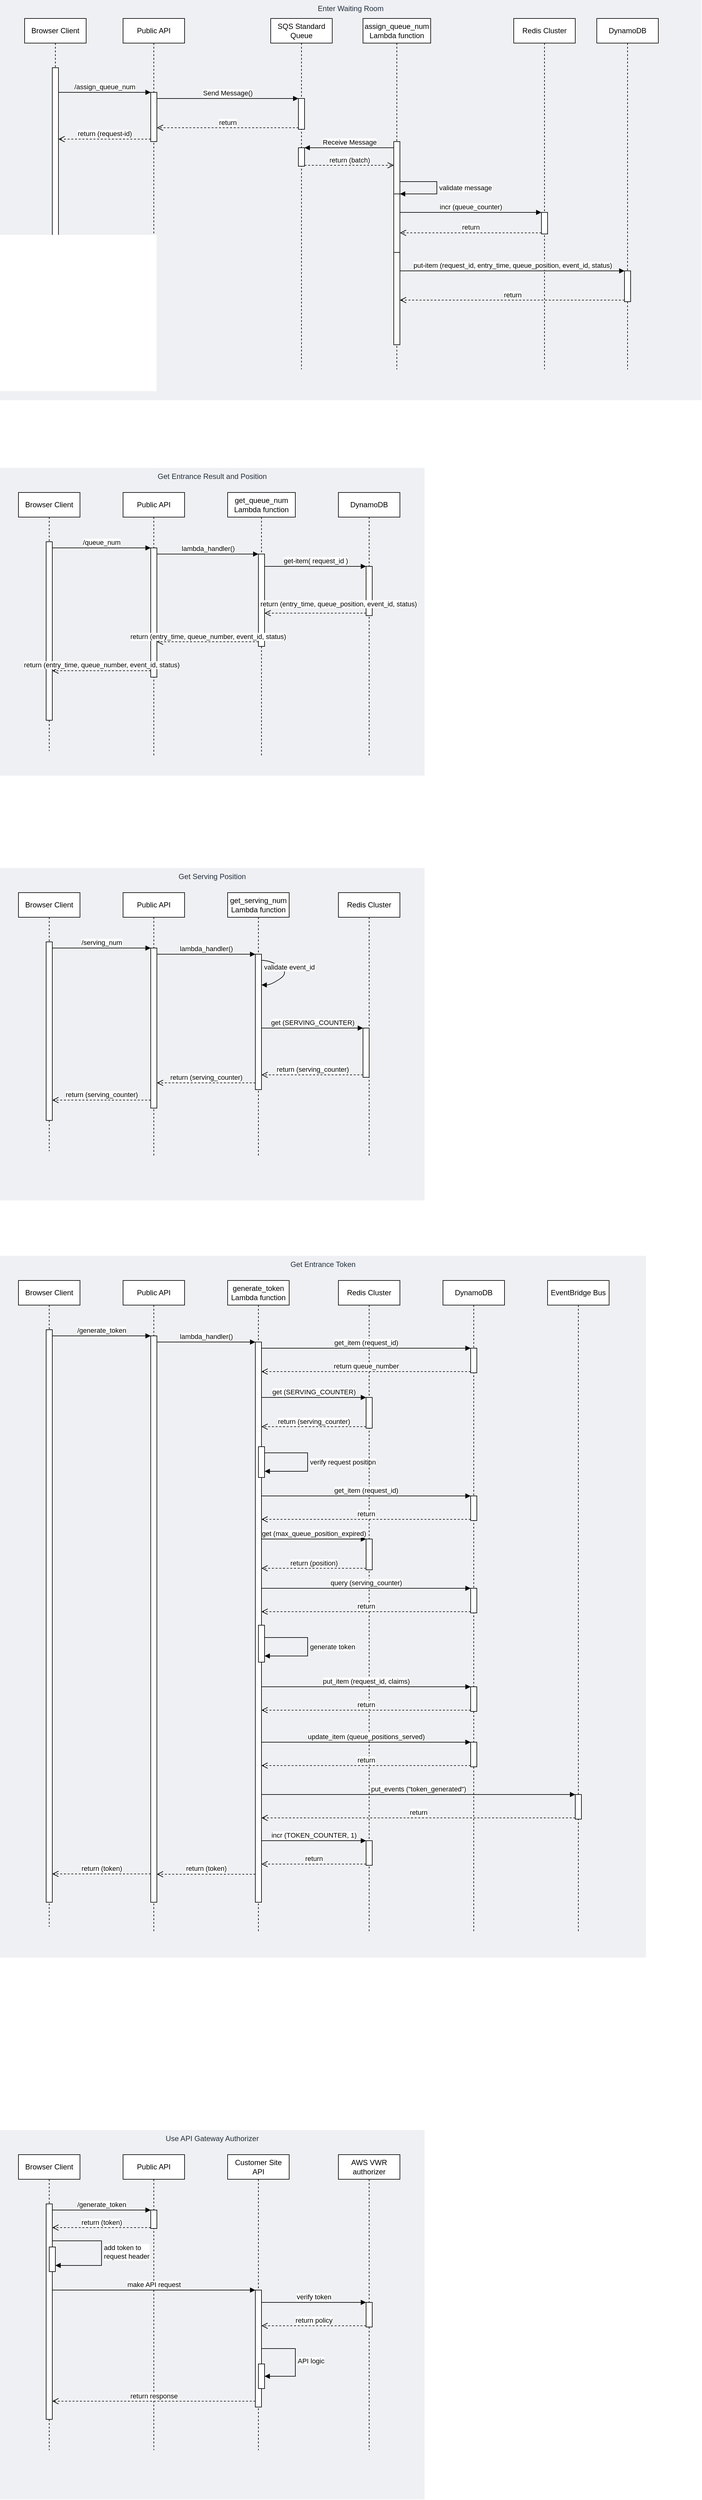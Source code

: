 <mxfile version="20.2.3" type="device"><diagram id="R5-ctAW1UdXHWbgoOjP0" name="Page-1"><mxGraphModel dx="1294" dy="814" grid="1" gridSize="10" guides="1" tooltips="1" connect="1" arrows="1" fold="1" page="1" pageScale="1" pageWidth="1100" pageHeight="850" math="0" shadow="0"><root><mxCell id="0"/><mxCell id="1" parent="0"/><mxCell id="pBiVOFSBVAib28ucBLMt-1" value="Enter Waiting Room" style="fillColor=#EFF0F3;strokeColor=none;dashed=0;verticalAlign=top;fontStyle=0;fontColor=#232F3D;" parent="1" vertex="1"><mxGeometry x="80" y="40" width="1140" height="650" as="geometry"/></mxCell><mxCell id="pBiVOFSBVAib28ucBLMt-2" value="Browser Client" style="shape=umlLifeline;perimeter=lifelinePerimeter;whiteSpace=wrap;html=1;container=1;collapsible=0;recursiveResize=0;outlineConnect=0;" parent="1" vertex="1"><mxGeometry x="120" y="70" width="100" height="580" as="geometry"/></mxCell><mxCell id="pBiVOFSBVAib28ucBLMt-6" value="" style="html=1;points=[];perimeter=orthogonalPerimeter;" parent="pBiVOFSBVAib28ucBLMt-2" vertex="1"><mxGeometry x="45" y="80" width="10" height="290" as="geometry"/></mxCell><mxCell id="pBiVOFSBVAib28ucBLMt-3" value="Public API" style="shape=umlLifeline;perimeter=lifelinePerimeter;whiteSpace=wrap;html=1;container=1;collapsible=0;recursiveResize=0;outlineConnect=0;" parent="1" vertex="1"><mxGeometry x="280" y="70" width="100" height="570" as="geometry"/></mxCell><mxCell id="pBiVOFSBVAib28ucBLMt-4" value="SQS Standard Queue" style="shape=umlLifeline;perimeter=lifelinePerimeter;whiteSpace=wrap;html=1;container=1;collapsible=0;recursiveResize=0;outlineConnect=0;" parent="1" vertex="1"><mxGeometry x="520" y="70" width="100" height="570" as="geometry"/></mxCell><mxCell id="pBiVOFSBVAib28ucBLMt-14" value="" style="html=1;points=[];perimeter=orthogonalPerimeter;" parent="pBiVOFSBVAib28ucBLMt-4" vertex="1"><mxGeometry x="45" y="130" width="10" height="50" as="geometry"/></mxCell><mxCell id="pBiVOFSBVAib28ucBLMt-17" value="" style="html=1;points=[];perimeter=orthogonalPerimeter;" parent="pBiVOFSBVAib28ucBLMt-4" vertex="1"><mxGeometry x="45" y="210" width="10" height="30" as="geometry"/></mxCell><mxCell id="pBiVOFSBVAib28ucBLMt-5" value="assign_queue_num Lambda function" style="shape=umlLifeline;perimeter=lifelinePerimeter;whiteSpace=wrap;html=1;container=1;collapsible=0;recursiveResize=0;outlineConnect=0;" parent="1" vertex="1"><mxGeometry x="670" y="70" width="110" height="570" as="geometry"/></mxCell><mxCell id="pBiVOFSBVAib28ucBLMt-20" value="" style="html=1;points=[];perimeter=orthogonalPerimeter;" parent="pBiVOFSBVAib28ucBLMt-5" vertex="1"><mxGeometry x="50" y="200" width="10" height="330" as="geometry"/></mxCell><mxCell id="pBiVOFSBVAib28ucBLMt-22" value="" style="html=1;points=[];perimeter=orthogonalPerimeter;" parent="pBiVOFSBVAib28ucBLMt-5" vertex="1"><mxGeometry x="50" y="285" width="10" height="95" as="geometry"/></mxCell><mxCell id="pBiVOFSBVAib28ucBLMt-23" value="validate message" style="edgeStyle=orthogonalEdgeStyle;html=1;align=left;spacingLeft=2;endArrow=block;rounded=0;entryX=1;entryY=0;" parent="pBiVOFSBVAib28ucBLMt-5" source="pBiVOFSBVAib28ucBLMt-20" target="pBiVOFSBVAib28ucBLMt-22" edge="1"><mxGeometry relative="1" as="geometry"><mxPoint x="85" y="265" as="sourcePoint"/><Array as="points"><mxPoint x="120" y="265"/><mxPoint x="120" y="285"/></Array></mxGeometry></mxCell><mxCell id="pBiVOFSBVAib28ucBLMt-8" value="" style="html=1;points=[];perimeter=orthogonalPerimeter;" parent="1" vertex="1"><mxGeometry x="325" y="190" width="10" height="80" as="geometry"/></mxCell><mxCell id="pBiVOFSBVAib28ucBLMt-9" value="/assign_queue_num" style="html=1;verticalAlign=bottom;endArrow=block;entryX=0;entryY=0;" parent="1" source="pBiVOFSBVAib28ucBLMt-6" target="pBiVOFSBVAib28ucBLMt-8" edge="1"><mxGeometry relative="1" as="geometry"><mxPoint x="250" y="180" as="sourcePoint"/></mxGeometry></mxCell><mxCell id="pBiVOFSBVAib28ucBLMt-10" value="return (request-id)" style="html=1;verticalAlign=bottom;endArrow=open;dashed=1;endSize=8;exitX=0;exitY=0.95;" parent="1" source="pBiVOFSBVAib28ucBLMt-8" target="pBiVOFSBVAib28ucBLMt-6" edge="1"><mxGeometry relative="1" as="geometry"><mxPoint x="190" y="266" as="targetPoint"/></mxGeometry></mxCell><mxCell id="pBiVOFSBVAib28ucBLMt-15" value="Send Message()" style="html=1;verticalAlign=bottom;endArrow=block;entryX=0;entryY=0;" parent="1" source="pBiVOFSBVAib28ucBLMt-8" target="pBiVOFSBVAib28ucBLMt-14" edge="1"><mxGeometry relative="1" as="geometry"><mxPoint x="410" y="200" as="sourcePoint"/></mxGeometry></mxCell><mxCell id="pBiVOFSBVAib28ucBLMt-16" value="return" style="html=1;verticalAlign=bottom;endArrow=open;dashed=1;endSize=8;exitX=0;exitY=0.95;" parent="1" source="pBiVOFSBVAib28ucBLMt-14" target="pBiVOFSBVAib28ucBLMt-8" edge="1"><mxGeometry relative="1" as="geometry"><mxPoint x="410" y="276" as="targetPoint"/></mxGeometry></mxCell><mxCell id="pBiVOFSBVAib28ucBLMt-18" value="Receive Message" style="html=1;verticalAlign=bottom;endArrow=block;entryX=1;entryY=0;" parent="1" source="pBiVOFSBVAib28ucBLMt-20" target="pBiVOFSBVAib28ucBLMt-17" edge="1"><mxGeometry relative="1" as="geometry"><mxPoint x="700" y="280" as="sourcePoint"/></mxGeometry></mxCell><mxCell id="pBiVOFSBVAib28ucBLMt-19" value="return (batch)" style="html=1;verticalAlign=bottom;endArrow=open;dashed=1;endSize=8;exitX=1;exitY=0.95;" parent="1" source="pBiVOFSBVAib28ucBLMt-17" target="pBiVOFSBVAib28ucBLMt-20" edge="1"><mxGeometry relative="1" as="geometry"><mxPoint x="700" y="337" as="targetPoint"/></mxGeometry></mxCell><mxCell id="pBiVOFSBVAib28ucBLMt-21" value="Redis Cluster" style="shape=umlLifeline;perimeter=lifelinePerimeter;whiteSpace=wrap;html=1;container=1;collapsible=0;recursiveResize=0;outlineConnect=0;" parent="1" vertex="1"><mxGeometry x="915" y="70" width="100" height="570" as="geometry"/></mxCell><mxCell id="pBiVOFSBVAib28ucBLMt-25" value="" style="html=1;points=[];perimeter=orthogonalPerimeter;" parent="pBiVOFSBVAib28ucBLMt-21" vertex="1"><mxGeometry x="45" y="315" width="10" height="35" as="geometry"/></mxCell><mxCell id="pBiVOFSBVAib28ucBLMt-26" value="incr (queue_counter)" style="html=1;verticalAlign=bottom;endArrow=block;entryX=0;entryY=0;" parent="1" source="pBiVOFSBVAib28ucBLMt-22" target="pBiVOFSBVAib28ucBLMt-25" edge="1"><mxGeometry relative="1" as="geometry"><mxPoint x="830" y="385" as="sourcePoint"/></mxGeometry></mxCell><mxCell id="pBiVOFSBVAib28ucBLMt-27" value="return" style="html=1;verticalAlign=bottom;endArrow=open;dashed=1;endSize=8;exitX=0;exitY=0.95;" parent="1" source="pBiVOFSBVAib28ucBLMt-25" target="pBiVOFSBVAib28ucBLMt-22" edge="1"><mxGeometry relative="1" as="geometry"><mxPoint x="830" y="461" as="targetPoint"/></mxGeometry></mxCell><mxCell id="pBiVOFSBVAib28ucBLMt-30" value="put-item (request_id, entry_time, queue_position, event_id, status)" style="html=1;verticalAlign=bottom;endArrow=block;entryX=0;entryY=0;" parent="1" source="pBiVOFSBVAib28ucBLMt-20" target="pBiVOFSBVAib28ucBLMt-29" edge="1"><mxGeometry relative="1" as="geometry"><mxPoint x="830" y="480" as="sourcePoint"/></mxGeometry></mxCell><mxCell id="pBiVOFSBVAib28ucBLMt-31" value="return" style="html=1;verticalAlign=bottom;endArrow=open;dashed=1;endSize=8;exitX=0;exitY=0.95;" parent="1" source="pBiVOFSBVAib28ucBLMt-29" target="pBiVOFSBVAib28ucBLMt-20" edge="1"><mxGeometry relative="1" as="geometry"><mxPoint x="830" y="556" as="targetPoint"/></mxGeometry></mxCell><mxCell id="pBiVOFSBVAib28ucBLMt-32" value="Get Entrance Result and Position" style="fillColor=#EFF0F3;strokeColor=none;dashed=0;verticalAlign=top;fontStyle=0;fontColor=#232F3D;" parent="1" vertex="1"><mxGeometry x="80" y="800" width="690" height="500" as="geometry"/></mxCell><mxCell id="pBiVOFSBVAib28ucBLMt-33" value="Browser Client" style="shape=umlLifeline;perimeter=lifelinePerimeter;whiteSpace=wrap;html=1;container=1;collapsible=0;recursiveResize=0;outlineConnect=0;" parent="1" vertex="1"><mxGeometry x="110" y="840" width="100" height="420" as="geometry"/></mxCell><mxCell id="pBiVOFSBVAib28ucBLMt-34" value="" style="html=1;points=[];perimeter=orthogonalPerimeter;" parent="pBiVOFSBVAib28ucBLMt-33" vertex="1"><mxGeometry x="45" y="80" width="10" height="290" as="geometry"/></mxCell><mxCell id="pBiVOFSBVAib28ucBLMt-37" value="Public API" style="shape=umlLifeline;perimeter=lifelinePerimeter;whiteSpace=wrap;html=1;container=1;collapsible=0;recursiveResize=0;outlineConnect=0;" parent="1" vertex="1"><mxGeometry x="280" y="840" width="100" height="430" as="geometry"/></mxCell><mxCell id="pBiVOFSBVAib28ucBLMt-45" value="" style="html=1;points=[];perimeter=orthogonalPerimeter;" parent="pBiVOFSBVAib28ucBLMt-37" vertex="1"><mxGeometry x="45" y="90" width="10" height="210" as="geometry"/></mxCell><mxCell id="pBiVOFSBVAib28ucBLMt-38" value="get_queue_num Lambda function" style="shape=umlLifeline;perimeter=lifelinePerimeter;whiteSpace=wrap;html=1;container=1;collapsible=0;recursiveResize=0;outlineConnect=0;" parent="1" vertex="1"><mxGeometry x="450" y="840" width="110" height="430" as="geometry"/></mxCell><mxCell id="pBiVOFSBVAib28ucBLMt-48" value="" style="html=1;points=[];perimeter=orthogonalPerimeter;" parent="pBiVOFSBVAib28ucBLMt-38" vertex="1"><mxGeometry x="50" y="100" width="10" height="150" as="geometry"/></mxCell><mxCell id="pBiVOFSBVAib28ucBLMt-42" value="DynamoDB" style="shape=umlLifeline;perimeter=lifelinePerimeter;whiteSpace=wrap;html=1;container=1;collapsible=0;recursiveResize=0;outlineConnect=0;" parent="1" vertex="1"><mxGeometry x="630" y="840" width="100" height="430" as="geometry"/></mxCell><mxCell id="pBiVOFSBVAib28ucBLMt-51" value="" style="html=1;points=[];perimeter=orthogonalPerimeter;" parent="pBiVOFSBVAib28ucBLMt-42" vertex="1"><mxGeometry x="45" y="120" width="10" height="80" as="geometry"/></mxCell><mxCell id="pBiVOFSBVAib28ucBLMt-46" value="/queue_num" style="html=1;verticalAlign=bottom;endArrow=block;entryX=0;entryY=0;" parent="1" source="pBiVOFSBVAib28ucBLMt-34" target="pBiVOFSBVAib28ucBLMt-45" edge="1"><mxGeometry relative="1" as="geometry"><mxPoint x="220" y="930" as="sourcePoint"/></mxGeometry></mxCell><mxCell id="pBiVOFSBVAib28ucBLMt-47" value="return&amp;nbsp;(entry_time, queue_number, event_id, status)" style="html=1;verticalAlign=bottom;endArrow=open;dashed=1;endSize=8;exitX=0;exitY=0.95;" parent="1" source="pBiVOFSBVAib28ucBLMt-45" target="pBiVOFSBVAib28ucBLMt-34" edge="1"><mxGeometry relative="1" as="geometry"><mxPoint x="220" y="1006" as="targetPoint"/></mxGeometry></mxCell><mxCell id="pBiVOFSBVAib28ucBLMt-49" value="lambda_handler()" style="html=1;verticalAlign=bottom;endArrow=block;entryX=0;entryY=0;" parent="1" source="pBiVOFSBVAib28ucBLMt-45" target="pBiVOFSBVAib28ucBLMt-48" edge="1"><mxGeometry relative="1" as="geometry"><mxPoint x="370" y="940" as="sourcePoint"/></mxGeometry></mxCell><mxCell id="pBiVOFSBVAib28ucBLMt-50" value="return&amp;nbsp;(entry_time, queue_number, event_id, status)" style="html=1;verticalAlign=bottom;endArrow=open;dashed=1;endSize=8;exitX=0;exitY=0.95;" parent="1" source="pBiVOFSBVAib28ucBLMt-48" target="pBiVOFSBVAib28ucBLMt-45" edge="1"><mxGeometry relative="1" as="geometry"><mxPoint x="370" y="1016" as="targetPoint"/></mxGeometry></mxCell><mxCell id="pBiVOFSBVAib28ucBLMt-52" value="get-item( request_id )" style="html=1;verticalAlign=bottom;endArrow=block;entryX=0;entryY=0;" parent="1" source="pBiVOFSBVAib28ucBLMt-48" target="pBiVOFSBVAib28ucBLMt-51" edge="1"><mxGeometry relative="1" as="geometry"><mxPoint x="570" y="970" as="sourcePoint"/></mxGeometry></mxCell><mxCell id="pBiVOFSBVAib28ucBLMt-53" value="return&amp;nbsp;(entry_time, queue_position, event_id, status)" style="html=1;verticalAlign=bottom;endArrow=open;dashed=1;endSize=8;exitX=0;exitY=0.95;" parent="1" source="pBiVOFSBVAib28ucBLMt-51" target="pBiVOFSBVAib28ucBLMt-48" edge="1"><mxGeometry x="-0.455" y="-6" relative="1" as="geometry"><mxPoint x="570" y="1046" as="targetPoint"/><mxPoint as="offset"/></mxGeometry></mxCell><mxCell id="pBiVOFSBVAib28ucBLMt-55" value="Get Serving Position" style="fillColor=#EFF0F3;strokeColor=none;dashed=0;verticalAlign=top;fontStyle=0;fontColor=#232F3D;" parent="1" vertex="1"><mxGeometry x="80" y="1450" width="690" height="540" as="geometry"/></mxCell><mxCell id="pBiVOFSBVAib28ucBLMt-56" value="Browser Client" style="shape=umlLifeline;perimeter=lifelinePerimeter;whiteSpace=wrap;html=1;container=1;collapsible=0;recursiveResize=0;outlineConnect=0;" parent="1" vertex="1"><mxGeometry x="110" y="1490" width="100" height="420" as="geometry"/></mxCell><mxCell id="pBiVOFSBVAib28ucBLMt-57" value="" style="html=1;points=[];perimeter=orthogonalPerimeter;" parent="pBiVOFSBVAib28ucBLMt-56" vertex="1"><mxGeometry x="45" y="80" width="10" height="290" as="geometry"/></mxCell><mxCell id="pBiVOFSBVAib28ucBLMt-58" value="Public API" style="shape=umlLifeline;perimeter=lifelinePerimeter;whiteSpace=wrap;html=1;container=1;collapsible=0;recursiveResize=0;outlineConnect=0;" parent="1" vertex="1"><mxGeometry x="280" y="1490" width="100" height="430" as="geometry"/></mxCell><mxCell id="pBiVOFSBVAib28ucBLMt-59" value="" style="html=1;points=[];perimeter=orthogonalPerimeter;" parent="pBiVOFSBVAib28ucBLMt-58" vertex="1"><mxGeometry x="45" y="90" width="10" height="260" as="geometry"/></mxCell><mxCell id="pBiVOFSBVAib28ucBLMt-60" value="get_serving_num Lambda function" style="shape=umlLifeline;perimeter=lifelinePerimeter;whiteSpace=wrap;html=1;container=1;collapsible=0;recursiveResize=0;outlineConnect=0;" parent="1" vertex="1"><mxGeometry x="450" y="1490" width="100" height="430" as="geometry"/></mxCell><mxCell id="pBiVOFSBVAib28ucBLMt-61" value="" style="html=1;points=[];perimeter=orthogonalPerimeter;" parent="pBiVOFSBVAib28ucBLMt-60" vertex="1"><mxGeometry x="45" y="100" width="10" height="220" as="geometry"/></mxCell><mxCell id="xHPgGBAiH33ubWrE6ObQ-4" value="validate event_id" style="html=1;verticalAlign=bottom;endArrow=block;curved=1;" edge="1" parent="pBiVOFSBVAib28ucBLMt-60" source="pBiVOFSBVAib28ucBLMt-61" target="pBiVOFSBVAib28ucBLMt-61"><mxGeometry relative="1" as="geometry"><mxPoint x="60" y="120.0" as="sourcePoint"/><mxPoint x="220" y="120.0" as="targetPoint"/><Array as="points"><mxPoint x="70" y="110"/><mxPoint x="100" y="130"/><mxPoint x="70" y="150"/></Array></mxGeometry></mxCell><mxCell id="pBiVOFSBVAib28ucBLMt-62" value="Redis Cluster" style="shape=umlLifeline;perimeter=lifelinePerimeter;whiteSpace=wrap;html=1;container=1;collapsible=0;recursiveResize=0;outlineConnect=0;" parent="1" vertex="1"><mxGeometry x="630" y="1490" width="100" height="430" as="geometry"/></mxCell><mxCell id="pBiVOFSBVAib28ucBLMt-63" value="" style="html=1;points=[];perimeter=orthogonalPerimeter;" parent="pBiVOFSBVAib28ucBLMt-62" vertex="1"><mxGeometry x="40" y="220" width="10" height="80" as="geometry"/></mxCell><mxCell id="pBiVOFSBVAib28ucBLMt-64" value="/serving_num" style="html=1;verticalAlign=bottom;endArrow=block;entryX=0;entryY=0;" parent="1" source="pBiVOFSBVAib28ucBLMt-57" target="pBiVOFSBVAib28ucBLMt-59" edge="1"><mxGeometry relative="1" as="geometry"><mxPoint x="220" y="1580" as="sourcePoint"/></mxGeometry></mxCell><mxCell id="pBiVOFSBVAib28ucBLMt-65" value="return (serving_counter)" style="html=1;verticalAlign=bottom;endArrow=open;dashed=1;endSize=8;exitX=0;exitY=0.95;" parent="1" source="pBiVOFSBVAib28ucBLMt-59" target="pBiVOFSBVAib28ucBLMt-57" edge="1"><mxGeometry relative="1" as="geometry"><mxPoint x="220" y="1656" as="targetPoint"/></mxGeometry></mxCell><mxCell id="pBiVOFSBVAib28ucBLMt-66" value="lambda_handler()" style="html=1;verticalAlign=bottom;endArrow=block;entryX=0;entryY=0;" parent="1" source="pBiVOFSBVAib28ucBLMt-59" target="pBiVOFSBVAib28ucBLMt-61" edge="1"><mxGeometry relative="1" as="geometry"><mxPoint x="370" y="1590" as="sourcePoint"/></mxGeometry></mxCell><mxCell id="pBiVOFSBVAib28ucBLMt-67" value="return (serving_counter)" style="html=1;verticalAlign=bottom;endArrow=open;dashed=1;endSize=8;exitX=0;exitY=0.95;" parent="1" source="pBiVOFSBVAib28ucBLMt-61" target="pBiVOFSBVAib28ucBLMt-59" edge="1"><mxGeometry relative="1" as="geometry"><mxPoint x="370" y="1666" as="targetPoint"/></mxGeometry></mxCell><mxCell id="pBiVOFSBVAib28ucBLMt-68" value="get (SERVING_COUNTER)" style="html=1;verticalAlign=bottom;endArrow=block;entryX=0;entryY=0;" parent="1" source="pBiVOFSBVAib28ucBLMt-61" target="pBiVOFSBVAib28ucBLMt-63" edge="1"><mxGeometry relative="1" as="geometry"><mxPoint x="570" y="1620" as="sourcePoint"/></mxGeometry></mxCell><mxCell id="pBiVOFSBVAib28ucBLMt-69" value="return (serving_counter)" style="html=1;verticalAlign=bottom;endArrow=open;dashed=1;endSize=8;exitX=0;exitY=0.95;" parent="1" source="pBiVOFSBVAib28ucBLMt-63" target="pBiVOFSBVAib28ucBLMt-61" edge="1"><mxGeometry relative="1" as="geometry"><mxPoint x="570" y="1696" as="targetPoint"/></mxGeometry></mxCell><mxCell id="pBiVOFSBVAib28ucBLMt-70" value="Get Entrance Token" style="fillColor=#EFF0F3;strokeColor=none;dashed=0;verticalAlign=top;fontStyle=0;fontColor=#232F3D;" parent="1" vertex="1"><mxGeometry x="80" y="2080" width="1050" height="1140" as="geometry"/></mxCell><mxCell id="pBiVOFSBVAib28ucBLMt-71" value="Browser Client" style="shape=umlLifeline;perimeter=lifelinePerimeter;whiteSpace=wrap;html=1;container=1;collapsible=0;recursiveResize=0;outlineConnect=0;" parent="1" vertex="1"><mxGeometry x="110" y="2120" width="100" height="1050" as="geometry"/></mxCell><mxCell id="pBiVOFSBVAib28ucBLMt-72" value="" style="html=1;points=[];perimeter=orthogonalPerimeter;" parent="pBiVOFSBVAib28ucBLMt-71" vertex="1"><mxGeometry x="45" y="80" width="10" height="930" as="geometry"/></mxCell><mxCell id="pBiVOFSBVAib28ucBLMt-73" value="Public API" style="shape=umlLifeline;perimeter=lifelinePerimeter;whiteSpace=wrap;html=1;container=1;collapsible=0;recursiveResize=0;outlineConnect=0;" parent="1" vertex="1"><mxGeometry x="280" y="2120" width="100" height="1060" as="geometry"/></mxCell><mxCell id="pBiVOFSBVAib28ucBLMt-74" value="" style="html=1;points=[];perimeter=orthogonalPerimeter;" parent="pBiVOFSBVAib28ucBLMt-73" vertex="1"><mxGeometry x="45" y="90" width="10" height="920" as="geometry"/></mxCell><mxCell id="pBiVOFSBVAib28ucBLMt-75" value="generate_token Lambda function" style="shape=umlLifeline;perimeter=lifelinePerimeter;whiteSpace=wrap;html=1;container=1;collapsible=0;recursiveResize=0;outlineConnect=0;" parent="1" vertex="1"><mxGeometry x="450" y="2120" width="100" height="1060" as="geometry"/></mxCell><mxCell id="pBiVOFSBVAib28ucBLMt-76" value="" style="html=1;points=[];perimeter=orthogonalPerimeter;" parent="pBiVOFSBVAib28ucBLMt-75" vertex="1"><mxGeometry x="45" y="100" width="10" height="910" as="geometry"/></mxCell><mxCell id="1d7tvZN0offR3pH7Wxo2-3" value="" style="html=1;points=[];perimeter=orthogonalPerimeter;" parent="pBiVOFSBVAib28ucBLMt-75" vertex="1"><mxGeometry x="50" y="560" width="10" height="60" as="geometry"/></mxCell><mxCell id="1d7tvZN0offR3pH7Wxo2-4" value="generate token" style="edgeStyle=orthogonalEdgeStyle;html=1;align=left;spacingLeft=2;endArrow=block;rounded=0;" parent="pBiVOFSBVAib28ucBLMt-75" source="1d7tvZN0offR3pH7Wxo2-3" target="1d7tvZN0offR3pH7Wxo2-3" edge="1"><mxGeometry relative="1" as="geometry"><mxPoint x="55" y="310" as="sourcePoint"/><Array as="points"><mxPoint x="130" y="580"/><mxPoint x="130" y="610"/></Array></mxGeometry></mxCell><mxCell id="1d7tvZN0offR3pH7Wxo2-5" value="" style="html=1;points=[];perimeter=orthogonalPerimeter;" parent="pBiVOFSBVAib28ucBLMt-75" vertex="1"><mxGeometry x="50" y="270" width="10" height="50" as="geometry"/></mxCell><mxCell id="1d7tvZN0offR3pH7Wxo2-6" value="verify request position" style="edgeStyle=orthogonalEdgeStyle;html=1;align=left;spacingLeft=2;endArrow=block;rounded=0;" parent="pBiVOFSBVAib28ucBLMt-75" source="1d7tvZN0offR3pH7Wxo2-5" target="1d7tvZN0offR3pH7Wxo2-5" edge="1"><mxGeometry relative="1" as="geometry"><mxPoint x="55" y="210" as="sourcePoint"/><Array as="points"><mxPoint x="130" y="280"/><mxPoint x="130" y="310"/></Array></mxGeometry></mxCell><mxCell id="pBiVOFSBVAib28ucBLMt-77" value="Redis Cluster" style="shape=umlLifeline;perimeter=lifelinePerimeter;whiteSpace=wrap;html=1;container=1;collapsible=0;recursiveResize=0;outlineConnect=0;" parent="1" vertex="1"><mxGeometry x="630" y="2120" width="100" height="1060" as="geometry"/></mxCell><mxCell id="pBiVOFSBVAib28ucBLMt-78" value="" style="html=1;points=[];perimeter=orthogonalPerimeter;" parent="pBiVOFSBVAib28ucBLMt-77" vertex="1"><mxGeometry x="45" y="190" width="10" height="50" as="geometry"/></mxCell><mxCell id="1d7tvZN0offR3pH7Wxo2-17" value="" style="html=1;points=[];perimeter=orthogonalPerimeter;" parent="pBiVOFSBVAib28ucBLMt-77" vertex="1"><mxGeometry x="45" y="910" width="10" height="40" as="geometry"/></mxCell><mxCell id="xHPgGBAiH33ubWrE6ObQ-14" value="" style="html=1;points=[];perimeter=orthogonalPerimeter;" vertex="1" parent="pBiVOFSBVAib28ucBLMt-77"><mxGeometry x="45" y="420" width="10" height="50" as="geometry"/></mxCell><mxCell id="xHPgGBAiH33ubWrE6ObQ-15" value="get (max_queue_position_expired)" style="html=1;verticalAlign=bottom;endArrow=block;entryX=0;entryY=0;" edge="1" parent="pBiVOFSBVAib28ucBLMt-77" target="xHPgGBAiH33ubWrE6ObQ-14"><mxGeometry relative="1" as="geometry"><mxPoint x="-125" y="420" as="sourcePoint"/></mxGeometry></mxCell><mxCell id="xHPgGBAiH33ubWrE6ObQ-16" value="return (position)" style="html=1;verticalAlign=bottom;endArrow=open;dashed=1;endSize=8;exitX=0;exitY=0.95;" edge="1" parent="pBiVOFSBVAib28ucBLMt-77" source="xHPgGBAiH33ubWrE6ObQ-14"><mxGeometry relative="1" as="geometry"><mxPoint x="-125" y="467.5" as="targetPoint"/></mxGeometry></mxCell><mxCell id="pBiVOFSBVAib28ucBLMt-79" value="/generate_token" style="html=1;verticalAlign=bottom;endArrow=block;entryX=0;entryY=0;" parent="1" source="pBiVOFSBVAib28ucBLMt-72" target="pBiVOFSBVAib28ucBLMt-74" edge="1"><mxGeometry relative="1" as="geometry"><mxPoint x="220" y="2210" as="sourcePoint"/></mxGeometry></mxCell><mxCell id="pBiVOFSBVAib28ucBLMt-80" value="return (token)" style="html=1;verticalAlign=bottom;endArrow=open;dashed=1;endSize=8;exitX=0;exitY=0.95;" parent="1" source="pBiVOFSBVAib28ucBLMt-74" target="pBiVOFSBVAib28ucBLMt-72" edge="1"><mxGeometry relative="1" as="geometry"><mxPoint x="220" y="2286" as="targetPoint"/></mxGeometry></mxCell><mxCell id="pBiVOFSBVAib28ucBLMt-81" value="lambda_handler()" style="html=1;verticalAlign=bottom;endArrow=block;entryX=0;entryY=0;" parent="1" source="pBiVOFSBVAib28ucBLMt-74" target="pBiVOFSBVAib28ucBLMt-76" edge="1"><mxGeometry relative="1" as="geometry"><mxPoint x="370" y="2220" as="sourcePoint"/></mxGeometry></mxCell><mxCell id="pBiVOFSBVAib28ucBLMt-82" value="return (token)" style="html=1;verticalAlign=bottom;endArrow=open;dashed=1;endSize=8;exitX=0;exitY=0.95;" parent="1" source="pBiVOFSBVAib28ucBLMt-76" target="pBiVOFSBVAib28ucBLMt-74" edge="1"><mxGeometry relative="1" as="geometry"><mxPoint x="370" y="2296" as="targetPoint"/></mxGeometry></mxCell><mxCell id="pBiVOFSBVAib28ucBLMt-83" value="get (SERVING_COUNTER)" style="html=1;verticalAlign=bottom;endArrow=block;entryX=0;entryY=0;" parent="1" source="pBiVOFSBVAib28ucBLMt-76" target="pBiVOFSBVAib28ucBLMt-78" edge="1"><mxGeometry relative="1" as="geometry"><mxPoint x="570" y="2250" as="sourcePoint"/></mxGeometry></mxCell><mxCell id="pBiVOFSBVAib28ucBLMt-84" value="return (serving_counter)" style="html=1;verticalAlign=bottom;endArrow=open;dashed=1;endSize=8;exitX=0;exitY=0.95;" parent="1" source="pBiVOFSBVAib28ucBLMt-78" target="pBiVOFSBVAib28ucBLMt-76" edge="1"><mxGeometry relative="1" as="geometry"><mxPoint x="570" y="2326" as="targetPoint"/></mxGeometry></mxCell><mxCell id="pBiVOFSBVAib28ucBLMt-91" value="DynamoDB" style="shape=umlLifeline;perimeter=lifelinePerimeter;whiteSpace=wrap;html=1;container=1;collapsible=0;recursiveResize=0;outlineConnect=0;" parent="1" vertex="1"><mxGeometry x="800" y="2120" width="100" height="1060" as="geometry"/></mxCell><mxCell id="1d7tvZN0offR3pH7Wxo2-11" value="" style="html=1;points=[];perimeter=orthogonalPerimeter;" parent="pBiVOFSBVAib28ucBLMt-91" vertex="1"><mxGeometry x="45" y="660" width="10" height="40" as="geometry"/></mxCell><mxCell id="xHPgGBAiH33ubWrE6ObQ-5" value="" style="html=1;points=[];perimeter=orthogonalPerimeter;" vertex="1" parent="pBiVOFSBVAib28ucBLMt-91"><mxGeometry x="45" y="350" width="10" height="40" as="geometry"/></mxCell><mxCell id="xHPgGBAiH33ubWrE6ObQ-8" value="" style="html=1;points=[];perimeter=orthogonalPerimeter;" vertex="1" parent="pBiVOFSBVAib28ucBLMt-91"><mxGeometry x="45" y="110" width="10" height="40" as="geometry"/></mxCell><mxCell id="xHPgGBAiH33ubWrE6ObQ-9" value="return queue_number" style="html=1;verticalAlign=bottom;endArrow=open;dashed=1;endSize=8;exitX=0;exitY=0.95;" edge="1" parent="pBiVOFSBVAib28ucBLMt-91" source="xHPgGBAiH33ubWrE6ObQ-8"><mxGeometry relative="1" as="geometry"><mxPoint x="-295" y="148" as="targetPoint"/></mxGeometry></mxCell><mxCell id="xHPgGBAiH33ubWrE6ObQ-10" value="get_item (request_id)" style="html=1;verticalAlign=bottom;endArrow=block;entryX=0;entryY=0;" edge="1" parent="pBiVOFSBVAib28ucBLMt-91" target="xHPgGBAiH33ubWrE6ObQ-8"><mxGeometry relative="1" as="geometry"><mxPoint x="-295" y="110" as="sourcePoint"/></mxGeometry></mxCell><mxCell id="xHPgGBAiH33ubWrE6ObQ-17" value="" style="html=1;points=[];perimeter=orthogonalPerimeter;" vertex="1" parent="pBiVOFSBVAib28ucBLMt-91"><mxGeometry x="45" y="500" width="10" height="40" as="geometry"/></mxCell><mxCell id="xHPgGBAiH33ubWrE6ObQ-18" value="return" style="html=1;verticalAlign=bottom;endArrow=open;dashed=1;endSize=8;exitX=0;exitY=0.95;" edge="1" parent="pBiVOFSBVAib28ucBLMt-91" source="xHPgGBAiH33ubWrE6ObQ-17"><mxGeometry relative="1" as="geometry"><mxPoint x="-295" y="538" as="targetPoint"/></mxGeometry></mxCell><mxCell id="xHPgGBAiH33ubWrE6ObQ-19" value="query (serving_counter)" style="html=1;verticalAlign=bottom;endArrow=block;entryX=0;entryY=0;" edge="1" parent="pBiVOFSBVAib28ucBLMt-91" target="xHPgGBAiH33ubWrE6ObQ-17"><mxGeometry relative="1" as="geometry"><mxPoint x="-295" y="500" as="sourcePoint"/></mxGeometry></mxCell><mxCell id="xHPgGBAiH33ubWrE6ObQ-20" value="" style="html=1;points=[];perimeter=orthogonalPerimeter;" vertex="1" parent="pBiVOFSBVAib28ucBLMt-91"><mxGeometry x="45" y="750" width="10" height="40" as="geometry"/></mxCell><mxCell id="xHPgGBAiH33ubWrE6ObQ-21" value="update_item (queue_positions_served)" style="html=1;verticalAlign=bottom;endArrow=block;entryX=0;entryY=0;" edge="1" parent="pBiVOFSBVAib28ucBLMt-91" target="xHPgGBAiH33ubWrE6ObQ-20"><mxGeometry relative="1" as="geometry"><mxPoint x="-295" y="750" as="sourcePoint"/></mxGeometry></mxCell><mxCell id="xHPgGBAiH33ubWrE6ObQ-22" value="return" style="html=1;verticalAlign=bottom;endArrow=open;dashed=1;endSize=8;exitX=0;exitY=0.95;" edge="1" parent="pBiVOFSBVAib28ucBLMt-91" source="xHPgGBAiH33ubWrE6ObQ-20"><mxGeometry relative="1" as="geometry"><mxPoint x="-295" y="788" as="targetPoint"/></mxGeometry></mxCell><mxCell id="1d7tvZN0offR3pH7Wxo2-7" value="EventBridge Bus" style="shape=umlLifeline;perimeter=lifelinePerimeter;whiteSpace=wrap;html=1;container=1;collapsible=0;recursiveResize=0;outlineConnect=0;" parent="1" vertex="1"><mxGeometry x="970" y="2120" width="100" height="1060" as="geometry"/></mxCell><mxCell id="1d7tvZN0offR3pH7Wxo2-14" value="" style="html=1;points=[];perimeter=orthogonalPerimeter;" parent="1d7tvZN0offR3pH7Wxo2-7" vertex="1"><mxGeometry x="45" y="835" width="10" height="40" as="geometry"/></mxCell><mxCell id="1d7tvZN0offR3pH7Wxo2-12" value="put_item (request_id, claims)" style="html=1;verticalAlign=bottom;endArrow=block;entryX=0;entryY=0;" parent="1" source="pBiVOFSBVAib28ucBLMt-76" target="1d7tvZN0offR3pH7Wxo2-11" edge="1"><mxGeometry relative="1" as="geometry"><mxPoint x="760" y="2460" as="sourcePoint"/></mxGeometry></mxCell><mxCell id="1d7tvZN0offR3pH7Wxo2-13" value="return" style="html=1;verticalAlign=bottom;endArrow=open;dashed=1;endSize=8;exitX=0;exitY=0.95;" parent="1" source="1d7tvZN0offR3pH7Wxo2-11" target="pBiVOFSBVAib28ucBLMt-76" edge="1"><mxGeometry relative="1" as="geometry"><mxPoint x="760" y="2536" as="targetPoint"/></mxGeometry></mxCell><mxCell id="1d7tvZN0offR3pH7Wxo2-15" value="put_events (&quot;token_generated&quot;)" style="html=1;verticalAlign=bottom;endArrow=block;entryX=0;entryY=0;" parent="1" source="pBiVOFSBVAib28ucBLMt-76" target="1d7tvZN0offR3pH7Wxo2-14" edge="1"><mxGeometry relative="1" as="geometry"><mxPoint x="700" y="2540" as="sourcePoint"/></mxGeometry></mxCell><mxCell id="1d7tvZN0offR3pH7Wxo2-16" value="return" style="html=1;verticalAlign=bottom;endArrow=open;dashed=1;endSize=8;exitX=0;exitY=0.95;" parent="1" source="1d7tvZN0offR3pH7Wxo2-14" target="pBiVOFSBVAib28ucBLMt-76" edge="1"><mxGeometry relative="1" as="geometry"><mxPoint x="700" y="2616" as="targetPoint"/></mxGeometry></mxCell><mxCell id="1d7tvZN0offR3pH7Wxo2-18" value="incr (TOKEN_COUNTER, 1)" style="html=1;verticalAlign=bottom;endArrow=block;entryX=0;entryY=0;" parent="1" source="pBiVOFSBVAib28ucBLMt-76" target="1d7tvZN0offR3pH7Wxo2-17" edge="1"><mxGeometry relative="1" as="geometry"><mxPoint x="530" y="2610" as="sourcePoint"/></mxGeometry></mxCell><mxCell id="1d7tvZN0offR3pH7Wxo2-19" value="return" style="html=1;verticalAlign=bottom;endArrow=open;dashed=1;endSize=8;exitX=0;exitY=0.95;" parent="1" source="1d7tvZN0offR3pH7Wxo2-17" target="pBiVOFSBVAib28ucBLMt-76" edge="1"><mxGeometry relative="1" as="geometry"><mxPoint x="530" y="2648" as="targetPoint"/></mxGeometry></mxCell><mxCell id="1d7tvZN0offR3pH7Wxo2-21" value="Use API Gateway Authorizer" style="fillColor=#EFF0F3;strokeColor=none;dashed=0;verticalAlign=top;fontStyle=0;fontColor=#232F3D;" parent="1" vertex="1"><mxGeometry x="80" y="3500" width="690" height="600" as="geometry"/></mxCell><mxCell id="1d7tvZN0offR3pH7Wxo2-22" value="Browser Client" style="shape=umlLifeline;perimeter=lifelinePerimeter;whiteSpace=wrap;html=1;container=1;collapsible=0;recursiveResize=0;outlineConnect=0;" parent="1" vertex="1"><mxGeometry x="110" y="3540" width="100" height="480" as="geometry"/></mxCell><mxCell id="1d7tvZN0offR3pH7Wxo2-23" value="" style="html=1;points=[];perimeter=orthogonalPerimeter;" parent="1d7tvZN0offR3pH7Wxo2-22" vertex="1"><mxGeometry x="45" y="80" width="10" height="350" as="geometry"/></mxCell><mxCell id="1d7tvZN0offR3pH7Wxo2-24" value="Public API" style="shape=umlLifeline;perimeter=lifelinePerimeter;whiteSpace=wrap;html=1;container=1;collapsible=0;recursiveResize=0;outlineConnect=0;" parent="1" vertex="1"><mxGeometry x="280" y="3540" width="100" height="480" as="geometry"/></mxCell><mxCell id="1d7tvZN0offR3pH7Wxo2-25" value="" style="html=1;points=[];perimeter=orthogonalPerimeter;" parent="1d7tvZN0offR3pH7Wxo2-24" vertex="1"><mxGeometry x="45" y="90" width="10" height="30" as="geometry"/></mxCell><mxCell id="1d7tvZN0offR3pH7Wxo2-26" value="Customer Site API" style="shape=umlLifeline;perimeter=lifelinePerimeter;whiteSpace=wrap;html=1;container=1;collapsible=0;recursiveResize=0;outlineConnect=0;" parent="1" vertex="1"><mxGeometry x="450" y="3540" width="100" height="480" as="geometry"/></mxCell><mxCell id="1d7tvZN0offR3pH7Wxo2-28" value="AWS VWR authorizer" style="shape=umlLifeline;perimeter=lifelinePerimeter;whiteSpace=wrap;html=1;container=1;collapsible=0;recursiveResize=0;outlineConnect=0;" parent="1" vertex="1"><mxGeometry x="630" y="3540" width="100" height="480" as="geometry"/></mxCell><mxCell id="1d7tvZN0offR3pH7Wxo2-31" value="/generate_token" style="html=1;verticalAlign=bottom;endArrow=block;entryX=0;entryY=0;" parent="1" source="1d7tvZN0offR3pH7Wxo2-23" target="1d7tvZN0offR3pH7Wxo2-25" edge="1"><mxGeometry relative="1" as="geometry"><mxPoint x="220" y="3630" as="sourcePoint"/></mxGeometry></mxCell><mxCell id="1d7tvZN0offR3pH7Wxo2-32" value="return (token)" style="html=1;verticalAlign=bottom;endArrow=open;dashed=1;endSize=8;exitX=0;exitY=0.95;" parent="1" source="1d7tvZN0offR3pH7Wxo2-25" target="1d7tvZN0offR3pH7Wxo2-23" edge="1"><mxGeometry relative="1" as="geometry"><mxPoint x="220" y="3706" as="targetPoint"/><Array as="points"/></mxGeometry></mxCell><mxCell id="1d7tvZN0offR3pH7Wxo2-51" value="" style="html=1;points=[];perimeter=orthogonalPerimeter;" parent="1" vertex="1"><mxGeometry x="160" y="3690" width="10" height="40" as="geometry"/></mxCell><mxCell id="1d7tvZN0offR3pH7Wxo2-52" value="add token to&lt;br&gt;request header" style="edgeStyle=orthogonalEdgeStyle;html=1;align=left;spacingLeft=2;endArrow=block;rounded=0;" parent="1" source="1d7tvZN0offR3pH7Wxo2-23" target="1d7tvZN0offR3pH7Wxo2-51" edge="1"><mxGeometry relative="1" as="geometry"><mxPoint x="215" y="3700" as="sourcePoint"/><Array as="points"><mxPoint x="245" y="3680"/><mxPoint x="245" y="3720"/></Array></mxGeometry></mxCell><mxCell id="1d7tvZN0offR3pH7Wxo2-53" value="" style="html=1;points=[];perimeter=orthogonalPerimeter;" parent="1" vertex="1"><mxGeometry x="495" y="3760" width="10" height="190" as="geometry"/></mxCell><mxCell id="1d7tvZN0offR3pH7Wxo2-54" value="make API request" style="html=1;verticalAlign=bottom;endArrow=block;entryX=0;entryY=0;" parent="1" source="1d7tvZN0offR3pH7Wxo2-23" target="1d7tvZN0offR3pH7Wxo2-53" edge="1"><mxGeometry relative="1" as="geometry"><mxPoint x="400" y="3760" as="sourcePoint"/></mxGeometry></mxCell><mxCell id="1d7tvZN0offR3pH7Wxo2-55" value="return response" style="html=1;verticalAlign=bottom;endArrow=open;dashed=1;endSize=8;exitX=0;exitY=0.95;" parent="1" source="1d7tvZN0offR3pH7Wxo2-53" target="1d7tvZN0offR3pH7Wxo2-23" edge="1"><mxGeometry relative="1" as="geometry"><mxPoint x="230" y="3830" as="targetPoint"/></mxGeometry></mxCell><mxCell id="1d7tvZN0offR3pH7Wxo2-56" value="" style="html=1;points=[];perimeter=orthogonalPerimeter;" parent="1" vertex="1"><mxGeometry x="675" y="3780" width="10" height="40" as="geometry"/></mxCell><mxCell id="1d7tvZN0offR3pH7Wxo2-57" value="verify token" style="html=1;verticalAlign=bottom;endArrow=block;entryX=0;entryY=0;" parent="1" source="1d7tvZN0offR3pH7Wxo2-53" target="1d7tvZN0offR3pH7Wxo2-56" edge="1"><mxGeometry relative="1" as="geometry"><mxPoint x="600" y="3780" as="sourcePoint"/></mxGeometry></mxCell><mxCell id="1d7tvZN0offR3pH7Wxo2-58" value="return policy" style="html=1;verticalAlign=bottom;endArrow=open;dashed=1;endSize=8;exitX=0;exitY=0.95;" parent="1" source="1d7tvZN0offR3pH7Wxo2-56" target="1d7tvZN0offR3pH7Wxo2-53" edge="1"><mxGeometry relative="1" as="geometry"><mxPoint x="600" y="3856" as="targetPoint"/></mxGeometry></mxCell><mxCell id="1d7tvZN0offR3pH7Wxo2-59" value="" style="html=1;points=[];perimeter=orthogonalPerimeter;" parent="1" vertex="1"><mxGeometry x="500" y="3880" width="10" height="40" as="geometry"/></mxCell><mxCell id="1d7tvZN0offR3pH7Wxo2-60" value="API logic" style="edgeStyle=orthogonalEdgeStyle;html=1;align=left;spacingLeft=2;endArrow=block;rounded=0;" parent="1" source="1d7tvZN0offR3pH7Wxo2-53" target="1d7tvZN0offR3pH7Wxo2-59" edge="1"><mxGeometry relative="1" as="geometry"><mxPoint x="530" y="3855" as="sourcePoint"/><Array as="points"><mxPoint x="560" y="3855"/><mxPoint x="560" y="3900"/></Array></mxGeometry></mxCell><mxCell id="xHPgGBAiH33ubWrE6ObQ-1" value="DynamoDB" style="shape=umlLifeline;perimeter=lifelinePerimeter;whiteSpace=wrap;html=1;container=1;collapsible=0;recursiveResize=0;outlineConnect=0;" vertex="1" parent="1"><mxGeometry x="1050" y="70" width="100" height="570" as="geometry"/></mxCell><mxCell id="pBiVOFSBVAib28ucBLMt-29" value="" style="html=1;points=[];perimeter=orthogonalPerimeter;" parent="xHPgGBAiH33ubWrE6ObQ-1" vertex="1"><mxGeometry x="45" y="410" width="10" height="50" as="geometry"/></mxCell><mxCell id="xHPgGBAiH33ubWrE6ObQ-7" value="return" style="html=1;verticalAlign=bottom;endArrow=open;dashed=1;endSize=8;exitX=0;exitY=0.95;" edge="1" parent="1" source="xHPgGBAiH33ubWrE6ObQ-5" target="pBiVOFSBVAib28ucBLMt-76"><mxGeometry relative="1" as="geometry"><mxPoint x="505" y="2418" as="targetPoint"/></mxGeometry></mxCell><mxCell id="xHPgGBAiH33ubWrE6ObQ-6" value="get_item (request_id)" style="html=1;verticalAlign=bottom;endArrow=block;entryX=0;entryY=0;" edge="1" parent="1" target="xHPgGBAiH33ubWrE6ObQ-5" source="pBiVOFSBVAib28ucBLMt-76"><mxGeometry relative="1" as="geometry"><mxPoint x="505" y="2380" as="sourcePoint"/></mxGeometry></mxCell></root></mxGraphModel></diagram></mxfile>